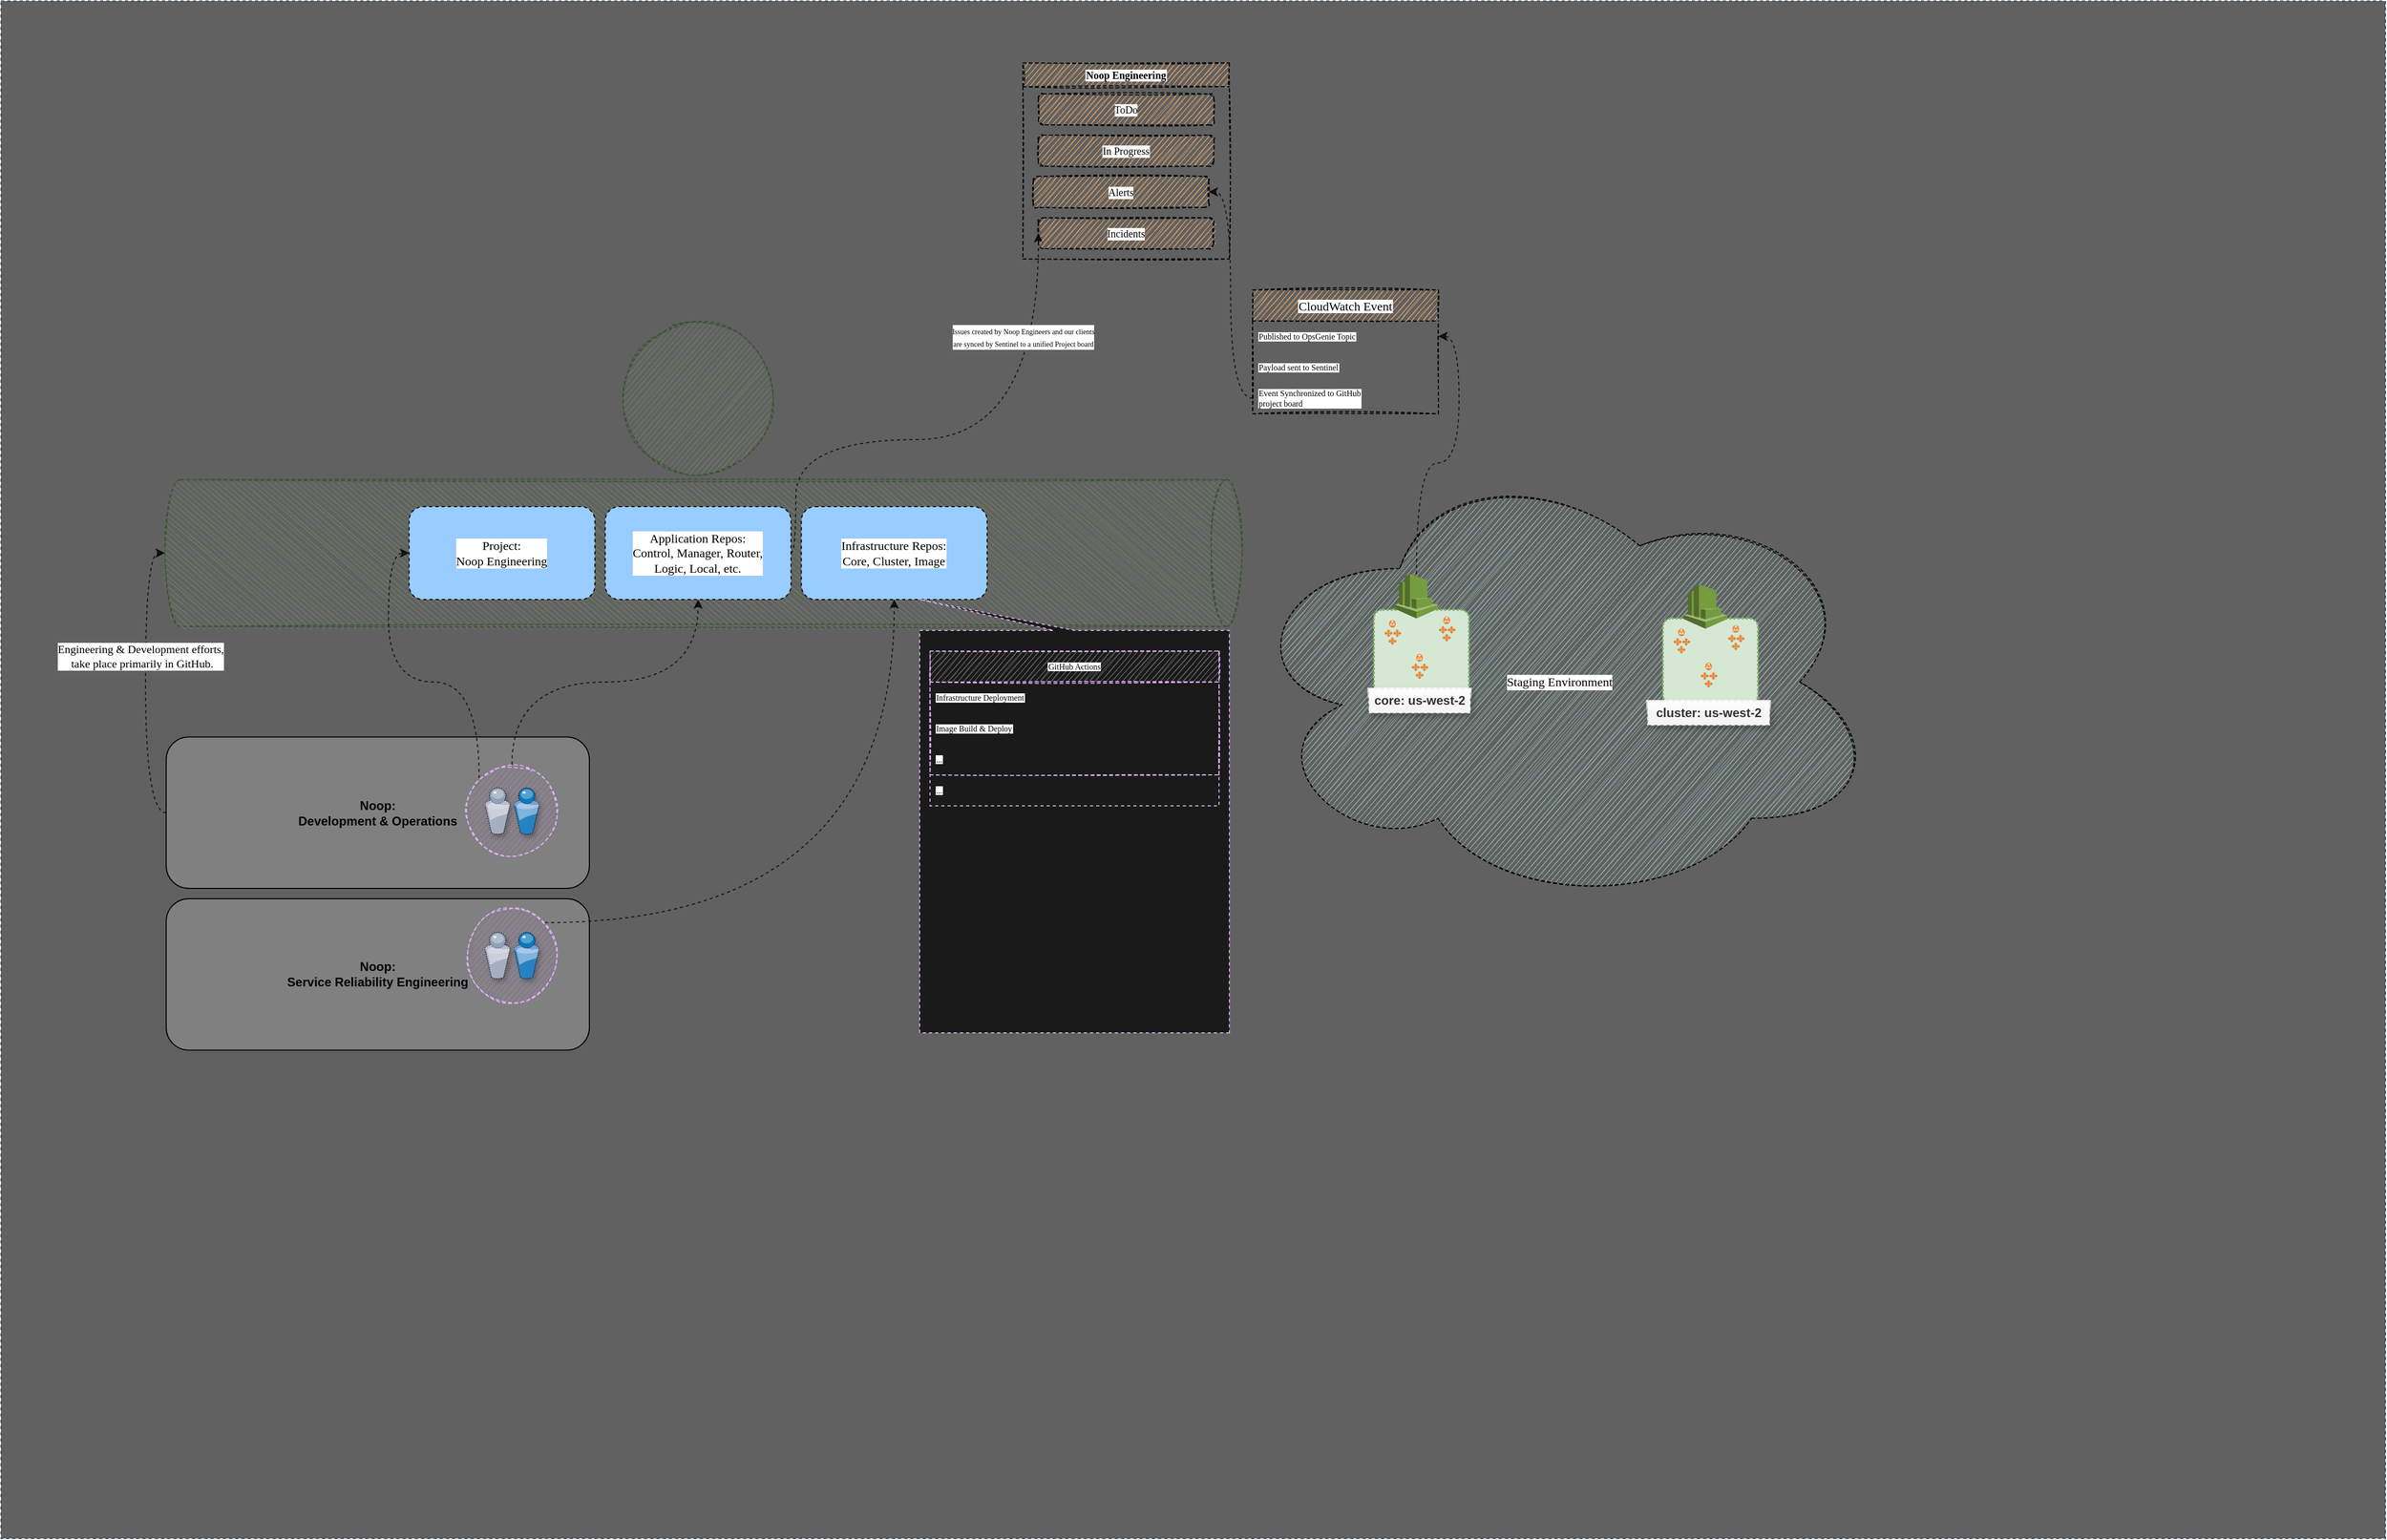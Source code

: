 <mxfile version="17.4.5" type="github">
  <diagram id="MrWLmjiOMjsbcq2BK0N4" name="Page-1">
    <mxGraphModel dx="2749" dy="1650" grid="1" gridSize="10" guides="1" tooltips="1" connect="1" arrows="1" fold="1" page="1" pageScale="1" pageWidth="1100" pageHeight="850" math="0" shadow="0">
      <root>
        <mxCell id="0" />
        <mxCell id="1" parent="0" />
        <mxCell id="ze3RAHLxQSvjNH8ZhFYn-111" value="" style="rounded=0;whiteSpace=wrap;html=1;shadow=0;glass=0;dashed=1;sketch=0;fillColor=#616161;fontColor=#ffffff;strokeColor=#314354;gradientColor=none;" vertex="1" parent="1">
          <mxGeometry x="-680" y="-300" width="2310" height="1490" as="geometry" />
        </mxCell>
        <mxCell id="ze3RAHLxQSvjNH8ZhFYn-1" value="&lt;b&gt;Noop:&lt;br&gt;Development &amp;amp; Operations&lt;/b&gt;" style="rounded=1;whiteSpace=wrap;html=1;fillColor=#808080;" vertex="1" parent="1">
          <mxGeometry x="-520" y="413.25" width="410" height="146.75" as="geometry" />
        </mxCell>
        <mxCell id="ze3RAHLxQSvjNH8ZhFYn-112" style="rounded=0;orthogonalLoop=1;jettySize=auto;html=1;elbow=vertical;edgeStyle=orthogonalEdgeStyle;curved=1;dashed=1;strokeWidth=1;opacity=80;exitX=0;exitY=0.5;exitDx=0;exitDy=0;entryX=0.5;entryY=1;entryDx=0;entryDy=0;entryPerimeter=0;" edge="1" parent="1" source="ze3RAHLxQSvjNH8ZhFYn-1" target="ze3RAHLxQSvjNH8ZhFYn-109">
          <mxGeometry relative="1" as="geometry" />
        </mxCell>
        <mxCell id="ze3RAHLxQSvjNH8ZhFYn-113" value="&lt;font face=&quot;Comic Sans MS&quot;&gt;Engineering &amp;amp; Development efforts,&lt;br&gt;&amp;nbsp;take place primarily in GitHub.&lt;/font&gt;" style="edgeLabel;html=1;align=center;verticalAlign=middle;resizable=0;points=[];" vertex="1" connectable="0" parent="ze3RAHLxQSvjNH8ZhFYn-112">
          <mxGeometry x="0.186" y="5" relative="1" as="geometry">
            <mxPoint as="offset" />
          </mxGeometry>
        </mxCell>
        <mxCell id="ze3RAHLxQSvjNH8ZhFYn-109" value="" style="shape=cylinder3;whiteSpace=wrap;html=1;boundedLbl=1;backgroundOutline=1;size=15;rounded=0;shadow=0;glass=1;dashed=1;sketch=1;rotation=90;fillColor=#6d8764;strokeColor=#3A5431;fontColor=#ffffff;" vertex="1" parent="1">
          <mxGeometry x="-70.54" y="-286.87" width="142.33" height="1043.75" as="geometry" />
        </mxCell>
        <mxCell id="ze3RAHLxQSvjNH8ZhFYn-115" value="" style="group" vertex="1" connectable="0" parent="1">
          <mxGeometry x="-80" y="10" width="150.66" height="150" as="geometry" />
        </mxCell>
        <mxCell id="ze3RAHLxQSvjNH8ZhFYn-106" value="" style="ellipse;whiteSpace=wrap;html=1;aspect=fixed;rounded=0;shadow=0;glass=1;dashed=1;sketch=1;fillColor=#6d8764;strokeColor=#3A5431;fontColor=#ffffff;" vertex="1" parent="ze3RAHLxQSvjNH8ZhFYn-115">
          <mxGeometry width="150" height="150" as="geometry" />
        </mxCell>
        <mxCell id="ze3RAHLxQSvjNH8ZhFYn-105" value="" style="shape=image;html=1;verticalAlign=top;verticalLabelPosition=bottom;labelBackgroundColor=#ffffff;imageAspect=0;aspect=fixed;image=https://cdn2.iconfinder.com/data/icons/social-hand-drawn-icons/64/social_39-128.png;rounded=0;shadow=1;glass=1;dashed=1;sketch=0;" vertex="1" parent="ze3RAHLxQSvjNH8ZhFYn-115">
          <mxGeometry x="37.069" y="36.903" width="76.19" height="76.19" as="geometry" />
        </mxCell>
        <mxCell id="ze3RAHLxQSvjNH8ZhFYn-116" value="Project:&lt;br&gt;Noop Engineering" style="rounded=1;whiteSpace=wrap;html=1;shadow=0;glass=0;dashed=1;labelBackgroundColor=#FFFFFF;sketch=0;fontFamily=Comic Sans MS;fillColor=#99CCFF;gradientColor=none;" vertex="1" parent="1">
          <mxGeometry x="-284.67" y="190" width="180" height="90" as="geometry" />
        </mxCell>
        <mxCell id="ze3RAHLxQSvjNH8ZhFYn-119" value="Staging Environment" style="ellipse;shape=cloud;whiteSpace=wrap;html=1;rounded=0;shadow=0;glass=0;dashed=1;labelBackgroundColor=#FFFFFF;sketch=1;fontFamily=Comic Sans MS;fillColor=#9AC7BF;gradientColor=none;" vertex="1" parent="1">
          <mxGeometry x="520" y="140" width="620" height="440" as="geometry" />
        </mxCell>
        <mxCell id="ze3RAHLxQSvjNH8ZhFYn-163" style="edgeStyle=orthogonalEdgeStyle;curved=1;rounded=0;orthogonalLoop=1;jettySize=auto;html=1;entryX=0;entryY=0.5;entryDx=0;entryDy=0;dashed=1;fontFamily=Comic Sans MS;fontSize=10;fontColor=#000000;strokeWidth=1;opacity=80;elbow=vertical;" edge="1" parent="1" source="ze3RAHLxQSvjNH8ZhFYn-117" target="ze3RAHLxQSvjNH8ZhFYn-151">
          <mxGeometry relative="1" as="geometry">
            <Array as="points">
              <mxPoint x="90" y="235" />
              <mxPoint x="90" y="125" />
            </Array>
          </mxGeometry>
        </mxCell>
        <mxCell id="ze3RAHLxQSvjNH8ZhFYn-164" value="&lt;font style=&quot;font-size: 7px&quot;&gt;Issues created by Noop Engineers and our clients&lt;br&gt;are synced by Sentinel to a unified Project board&lt;/font&gt;" style="edgeLabel;html=1;align=center;verticalAlign=middle;resizable=0;points=[];fontSize=10;fontFamily=Comic Sans MS;fontColor=#000000;" vertex="1" connectable="0" parent="ze3RAHLxQSvjNH8ZhFYn-163">
          <mxGeometry x="0.214" y="-4" relative="1" as="geometry">
            <mxPoint x="1" y="-104" as="offset" />
          </mxGeometry>
        </mxCell>
        <mxCell id="ze3RAHLxQSvjNH8ZhFYn-117" value="Application Repos:&lt;br&gt;Control, Manager, Router,&lt;br&gt;Logic, Local, etc." style="rounded=1;whiteSpace=wrap;html=1;shadow=0;glass=0;dashed=1;labelBackgroundColor=#FFFFFF;sketch=0;fontFamily=Comic Sans MS;fillColor=#99CCFF;gradientColor=none;" vertex="1" parent="1">
          <mxGeometry x="-94.67" y="190" width="180" height="90" as="geometry" />
        </mxCell>
        <mxCell id="ze3RAHLxQSvjNH8ZhFYn-118" value="Infrastructure Repos:&lt;br&gt;Core, Cluster, Image" style="rounded=1;whiteSpace=wrap;html=1;shadow=0;glass=0;dashed=1;labelBackgroundColor=#FFFFFF;sketch=0;fontFamily=Comic Sans MS;fillColor=#99CCFF;gradientColor=none;" vertex="1" parent="1">
          <mxGeometry x="95.33" y="190" width="180" height="90" as="geometry" />
        </mxCell>
        <mxCell id="ze3RAHLxQSvjNH8ZhFYn-29" value="" style="group" vertex="1" connectable="0" parent="1">
          <mxGeometry x="650" y="290" width="106.842" height="123.25" as="geometry" />
        </mxCell>
        <mxCell id="ze3RAHLxQSvjNH8ZhFYn-25" value="" style="rounded=1;arcSize=10;dashed=1;fillColor=#d5e8d4;dashPattern=1 1;strokeWidth=2;strokeColor=#82b366;" vertex="1" parent="ze3RAHLxQSvjNH8ZhFYn-29">
          <mxGeometry width="92.105" height="82.592" as="geometry" />
        </mxCell>
        <mxCell id="ze3RAHLxQSvjNH8ZhFYn-11" value="" style="group" vertex="1" connectable="0" parent="ze3RAHLxQSvjNH8ZhFYn-29">
          <mxGeometry x="10.526" y="9.906" width="15.789" height="24.105" as="geometry" />
        </mxCell>
        <mxCell id="ze3RAHLxQSvjNH8ZhFYn-12" value="" style="outlineConnect=0;dashed=0;verticalLabelPosition=bottom;verticalAlign=top;align=center;html=1;shape=mxgraph.aws3.auto_scaling;fillColor=#F58534;gradientColor=none;" vertex="1" parent="ze3RAHLxQSvjNH8ZhFYn-11">
          <mxGeometry y="8.928" width="7.406" height="7.589" as="geometry" />
        </mxCell>
        <mxCell id="ze3RAHLxQSvjNH8ZhFYn-14" value="" style="outlineConnect=0;dashed=0;verticalLabelPosition=bottom;verticalAlign=top;align=center;html=1;shape=mxgraph.aws3.auto_scaling;fillColor=#F58534;gradientColor=none;" vertex="1" parent="ze3RAHLxQSvjNH8ZhFYn-11">
          <mxGeometry x="8.384" y="8.928" width="7.406" height="7.589" as="geometry" />
        </mxCell>
        <mxCell id="ze3RAHLxQSvjNH8ZhFYn-15" value="" style="outlineConnect=0;dashed=0;verticalLabelPosition=bottom;verticalAlign=top;align=center;html=1;shape=mxgraph.aws3.auto_scaling;fillColor=#F58534;gradientColor=none;" vertex="1" parent="ze3RAHLxQSvjNH8ZhFYn-11">
          <mxGeometry x="3.726" y="16.516" width="7.406" height="7.589" as="geometry" />
        </mxCell>
        <mxCell id="ze3RAHLxQSvjNH8ZhFYn-13" value="" style="outlineConnect=0;dashed=0;verticalLabelPosition=bottom;verticalAlign=top;align=center;html=1;shape=mxgraph.aws3.application_load_balancer;fillColor=#F58534;gradientColor=none;" vertex="1" parent="ze3RAHLxQSvjNH8ZhFYn-11">
          <mxGeometry x="4.215" width="6.428" height="7.142" as="geometry" />
        </mxCell>
        <mxCell id="ze3RAHLxQSvjNH8ZhFYn-10" value="" style="group" vertex="1" connectable="0" parent="ze3RAHLxQSvjNH8ZhFYn-29">
          <mxGeometry x="36.842" y="42.927" width="70" height="80.323" as="geometry" />
        </mxCell>
        <mxCell id="ze3RAHLxQSvjNH8ZhFYn-6" value="" style="outlineConnect=0;dashed=0;verticalLabelPosition=bottom;verticalAlign=top;align=center;html=1;shape=mxgraph.aws3.auto_scaling;fillColor=#F58534;gradientColor=none;" vertex="1" parent="ze3RAHLxQSvjNH8ZhFYn-10">
          <mxGeometry y="8.928" width="7.406" height="7.589" as="geometry" />
        </mxCell>
        <mxCell id="ze3RAHLxQSvjNH8ZhFYn-8" value="" style="outlineConnect=0;dashed=0;verticalLabelPosition=bottom;verticalAlign=top;align=center;html=1;shape=mxgraph.aws3.auto_scaling;fillColor=#F58534;gradientColor=none;" vertex="1" parent="ze3RAHLxQSvjNH8ZhFYn-10">
          <mxGeometry x="8.384" y="8.928" width="7.406" height="7.589" as="geometry" />
        </mxCell>
        <mxCell id="ze3RAHLxQSvjNH8ZhFYn-9" value="" style="outlineConnect=0;dashed=0;verticalLabelPosition=bottom;verticalAlign=top;align=center;html=1;shape=mxgraph.aws3.auto_scaling;fillColor=#F58534;gradientColor=none;" vertex="1" parent="ze3RAHLxQSvjNH8ZhFYn-10">
          <mxGeometry x="3.726" y="16.516" width="7.406" height="7.589" as="geometry" />
        </mxCell>
        <mxCell id="ze3RAHLxQSvjNH8ZhFYn-28" value="&lt;b&gt;core: us-west-2&lt;/b&gt;" style="text;html=1;strokeColor=#666666;fillColor=#f5f5f5;align=center;verticalAlign=middle;whiteSpace=wrap;rounded=0;fontColor=#333333;dashed=1;shadow=1;sketch=0;glass=1;" vertex="1" parent="ze3RAHLxQSvjNH8ZhFYn-10">
          <mxGeometry x="-42.06" y="33.6" width="98.98" height="23.8" as="geometry" />
        </mxCell>
        <mxCell id="ze3RAHLxQSvjNH8ZhFYn-7" value="" style="outlineConnect=0;dashed=0;verticalLabelPosition=bottom;verticalAlign=top;align=center;html=1;shape=mxgraph.aws3.application_load_balancer;fillColor=#F58534;gradientColor=none;" vertex="1" parent="ze3RAHLxQSvjNH8ZhFYn-10">
          <mxGeometry x="4.215" width="6.428" height="7.142" as="geometry" />
        </mxCell>
        <mxCell id="ze3RAHLxQSvjNH8ZhFYn-16" value="" style="group" vertex="1" connectable="0" parent="ze3RAHLxQSvjNH8ZhFYn-29">
          <mxGeometry x="63.158" y="6.604" width="15.789" height="24.105" as="geometry" />
        </mxCell>
        <mxCell id="ze3RAHLxQSvjNH8ZhFYn-17" value="" style="outlineConnect=0;dashed=0;verticalLabelPosition=bottom;verticalAlign=top;align=center;html=1;shape=mxgraph.aws3.auto_scaling;fillColor=#F58534;gradientColor=none;" vertex="1" parent="ze3RAHLxQSvjNH8ZhFYn-16">
          <mxGeometry y="8.928" width="7.406" height="7.589" as="geometry" />
        </mxCell>
        <mxCell id="ze3RAHLxQSvjNH8ZhFYn-19" value="" style="outlineConnect=0;dashed=0;verticalLabelPosition=bottom;verticalAlign=top;align=center;html=1;shape=mxgraph.aws3.auto_scaling;fillColor=#F58534;gradientColor=none;" vertex="1" parent="ze3RAHLxQSvjNH8ZhFYn-16">
          <mxGeometry x="8.384" y="8.928" width="7.406" height="7.589" as="geometry" />
        </mxCell>
        <mxCell id="ze3RAHLxQSvjNH8ZhFYn-20" value="" style="outlineConnect=0;dashed=0;verticalLabelPosition=bottom;verticalAlign=top;align=center;html=1;shape=mxgraph.aws3.auto_scaling;fillColor=#F58534;gradientColor=none;" vertex="1" parent="ze3RAHLxQSvjNH8ZhFYn-16">
          <mxGeometry x="3.726" y="16.516" width="7.406" height="7.589" as="geometry" />
        </mxCell>
        <mxCell id="ze3RAHLxQSvjNH8ZhFYn-18" value="" style="outlineConnect=0;dashed=0;verticalLabelPosition=bottom;verticalAlign=top;align=center;html=1;shape=mxgraph.aws3.application_load_balancer;fillColor=#F58534;gradientColor=none;" vertex="1" parent="ze3RAHLxQSvjNH8ZhFYn-16">
          <mxGeometry x="4.215" width="6.428" height="7.142" as="geometry" />
        </mxCell>
        <mxCell id="ze3RAHLxQSvjNH8ZhFYn-120" value="" style="group" vertex="1" connectable="0" parent="1">
          <mxGeometry x="930" y="298.38" width="126.842" height="123.25" as="geometry" />
        </mxCell>
        <mxCell id="ze3RAHLxQSvjNH8ZhFYn-121" value="" style="rounded=1;arcSize=10;dashed=1;fillColor=#d5e8d4;dashPattern=1 1;strokeWidth=2;strokeColor=#82b366;" vertex="1" parent="ze3RAHLxQSvjNH8ZhFYn-120">
          <mxGeometry width="92.105" height="82.592" as="geometry" />
        </mxCell>
        <mxCell id="ze3RAHLxQSvjNH8ZhFYn-122" value="" style="group" vertex="1" connectable="0" parent="ze3RAHLxQSvjNH8ZhFYn-120">
          <mxGeometry x="10.526" y="9.906" width="15.789" height="24.105" as="geometry" />
        </mxCell>
        <mxCell id="ze3RAHLxQSvjNH8ZhFYn-123" value="" style="outlineConnect=0;dashed=0;verticalLabelPosition=bottom;verticalAlign=top;align=center;html=1;shape=mxgraph.aws3.auto_scaling;fillColor=#F58534;gradientColor=none;" vertex="1" parent="ze3RAHLxQSvjNH8ZhFYn-122">
          <mxGeometry y="8.928" width="7.406" height="7.589" as="geometry" />
        </mxCell>
        <mxCell id="ze3RAHLxQSvjNH8ZhFYn-124" value="" style="outlineConnect=0;dashed=0;verticalLabelPosition=bottom;verticalAlign=top;align=center;html=1;shape=mxgraph.aws3.auto_scaling;fillColor=#F58534;gradientColor=none;" vertex="1" parent="ze3RAHLxQSvjNH8ZhFYn-122">
          <mxGeometry x="8.384" y="8.928" width="7.406" height="7.589" as="geometry" />
        </mxCell>
        <mxCell id="ze3RAHLxQSvjNH8ZhFYn-125" value="" style="outlineConnect=0;dashed=0;verticalLabelPosition=bottom;verticalAlign=top;align=center;html=1;shape=mxgraph.aws3.auto_scaling;fillColor=#F58534;gradientColor=none;" vertex="1" parent="ze3RAHLxQSvjNH8ZhFYn-122">
          <mxGeometry x="3.726" y="16.516" width="7.406" height="7.589" as="geometry" />
        </mxCell>
        <mxCell id="ze3RAHLxQSvjNH8ZhFYn-126" value="" style="outlineConnect=0;dashed=0;verticalLabelPosition=bottom;verticalAlign=top;align=center;html=1;shape=mxgraph.aws3.application_load_balancer;fillColor=#F58534;gradientColor=none;" vertex="1" parent="ze3RAHLxQSvjNH8ZhFYn-122">
          <mxGeometry x="4.215" width="6.428" height="7.142" as="geometry" />
        </mxCell>
        <mxCell id="ze3RAHLxQSvjNH8ZhFYn-127" value="" style="group" vertex="1" connectable="0" parent="ze3RAHLxQSvjNH8ZhFYn-120">
          <mxGeometry x="36.842" y="42.927" width="90" height="80.323" as="geometry" />
        </mxCell>
        <mxCell id="ze3RAHLxQSvjNH8ZhFYn-128" value="" style="outlineConnect=0;dashed=0;verticalLabelPosition=bottom;verticalAlign=top;align=center;html=1;shape=mxgraph.aws3.auto_scaling;fillColor=#F58534;gradientColor=none;" vertex="1" parent="ze3RAHLxQSvjNH8ZhFYn-127">
          <mxGeometry y="8.928" width="7.406" height="7.589" as="geometry" />
        </mxCell>
        <mxCell id="ze3RAHLxQSvjNH8ZhFYn-129" value="" style="outlineConnect=0;dashed=0;verticalLabelPosition=bottom;verticalAlign=top;align=center;html=1;shape=mxgraph.aws3.auto_scaling;fillColor=#F58534;gradientColor=none;" vertex="1" parent="ze3RAHLxQSvjNH8ZhFYn-127">
          <mxGeometry x="8.384" y="8.928" width="7.406" height="7.589" as="geometry" />
        </mxCell>
        <mxCell id="ze3RAHLxQSvjNH8ZhFYn-130" value="" style="outlineConnect=0;dashed=0;verticalLabelPosition=bottom;verticalAlign=top;align=center;html=1;shape=mxgraph.aws3.auto_scaling;fillColor=#F58534;gradientColor=none;" vertex="1" parent="ze3RAHLxQSvjNH8ZhFYn-127">
          <mxGeometry x="3.726" y="16.516" width="7.406" height="7.589" as="geometry" />
        </mxCell>
        <mxCell id="ze3RAHLxQSvjNH8ZhFYn-131" value="&lt;b&gt;cluster: us-west-2&lt;/b&gt;" style="text;html=1;strokeColor=#666666;fillColor=#f5f5f5;align=center;verticalAlign=middle;whiteSpace=wrap;rounded=0;fontColor=#333333;dashed=1;shadow=1;sketch=0;glass=1;" vertex="1" parent="ze3RAHLxQSvjNH8ZhFYn-127">
          <mxGeometry x="-52.06" y="37.07" width="118.98" height="23.8" as="geometry" />
        </mxCell>
        <mxCell id="ze3RAHLxQSvjNH8ZhFYn-132" value="" style="outlineConnect=0;dashed=0;verticalLabelPosition=bottom;verticalAlign=top;align=center;html=1;shape=mxgraph.aws3.application_load_balancer;fillColor=#F58534;gradientColor=none;" vertex="1" parent="ze3RAHLxQSvjNH8ZhFYn-127">
          <mxGeometry x="4.215" width="6.428" height="7.142" as="geometry" />
        </mxCell>
        <mxCell id="ze3RAHLxQSvjNH8ZhFYn-133" value="" style="group" vertex="1" connectable="0" parent="ze3RAHLxQSvjNH8ZhFYn-120">
          <mxGeometry x="63.158" y="6.604" width="15.789" height="24.105" as="geometry" />
        </mxCell>
        <mxCell id="ze3RAHLxQSvjNH8ZhFYn-134" value="" style="outlineConnect=0;dashed=0;verticalLabelPosition=bottom;verticalAlign=top;align=center;html=1;shape=mxgraph.aws3.auto_scaling;fillColor=#F58534;gradientColor=none;" vertex="1" parent="ze3RAHLxQSvjNH8ZhFYn-133">
          <mxGeometry y="8.928" width="7.406" height="7.589" as="geometry" />
        </mxCell>
        <mxCell id="ze3RAHLxQSvjNH8ZhFYn-135" value="" style="outlineConnect=0;dashed=0;verticalLabelPosition=bottom;verticalAlign=top;align=center;html=1;shape=mxgraph.aws3.auto_scaling;fillColor=#F58534;gradientColor=none;" vertex="1" parent="ze3RAHLxQSvjNH8ZhFYn-133">
          <mxGeometry x="8.384" y="8.928" width="7.406" height="7.589" as="geometry" />
        </mxCell>
        <mxCell id="ze3RAHLxQSvjNH8ZhFYn-136" value="" style="outlineConnect=0;dashed=0;verticalLabelPosition=bottom;verticalAlign=top;align=center;html=1;shape=mxgraph.aws3.auto_scaling;fillColor=#F58534;gradientColor=none;" vertex="1" parent="ze3RAHLxQSvjNH8ZhFYn-133">
          <mxGeometry x="3.726" y="16.516" width="7.406" height="7.589" as="geometry" />
        </mxCell>
        <mxCell id="ze3RAHLxQSvjNH8ZhFYn-137" value="" style="outlineConnect=0;dashed=0;verticalLabelPosition=bottom;verticalAlign=top;align=center;html=1;shape=mxgraph.aws3.application_load_balancer;fillColor=#F58534;gradientColor=none;" vertex="1" parent="ze3RAHLxQSvjNH8ZhFYn-133">
          <mxGeometry x="4.215" width="6.428" height="7.142" as="geometry" />
        </mxCell>
        <mxCell id="ze3RAHLxQSvjNH8ZhFYn-141" style="edgeStyle=orthogonalEdgeStyle;curved=1;rounded=0;orthogonalLoop=1;jettySize=auto;html=1;entryX=1;entryY=0.5;entryDx=0;entryDy=0;dashed=1;fontFamily=Comic Sans MS;fontColor=#000000;strokeWidth=1;opacity=80;elbow=vertical;" edge="1" parent="1" source="ze3RAHLxQSvjNH8ZhFYn-138" target="ze3RAHLxQSvjNH8ZhFYn-143">
          <mxGeometry relative="1" as="geometry" />
        </mxCell>
        <mxCell id="ze3RAHLxQSvjNH8ZhFYn-138" value="" style="outlineConnect=0;dashed=0;verticalLabelPosition=bottom;verticalAlign=top;align=center;html=1;shape=mxgraph.aws3.cloudwatch;fillColor=#759C3E;gradientColor=none;rounded=0;shadow=0;glass=0;labelBackgroundColor=#FFFFFF;sketch=0;fontFamily=Comic Sans MS;fontColor=#000000;" vertex="1" parent="1">
          <mxGeometry x="670" y="255.38" width="42.5" height="43" as="geometry" />
        </mxCell>
        <mxCell id="ze3RAHLxQSvjNH8ZhFYn-139" value="" style="outlineConnect=0;dashed=0;verticalLabelPosition=bottom;verticalAlign=top;align=center;html=1;shape=mxgraph.aws3.cloudwatch;fillColor=#759C3E;gradientColor=none;rounded=0;shadow=0;glass=0;labelBackgroundColor=#FFFFFF;sketch=0;fontFamily=Comic Sans MS;fontColor=#000000;" vertex="1" parent="1">
          <mxGeometry x="950" y="265.38" width="42.5" height="43" as="geometry" />
        </mxCell>
        <mxCell id="ze3RAHLxQSvjNH8ZhFYn-142" value="CloudWatch Event" style="swimlane;fontStyle=0;childLayout=stackLayout;horizontal=1;startSize=30;horizontalStack=0;resizeParent=1;resizeParentMax=0;resizeLast=0;collapsible=1;marginBottom=0;rounded=0;shadow=0;glass=0;dashed=1;labelBackgroundColor=#FFFFFF;sketch=1;fontFamily=Comic Sans MS;fontColor=#000000;fillColor=#FFB366;gradientColor=none;" vertex="1" parent="1">
          <mxGeometry x="532.5" y="-20" width="180" height="120" as="geometry" />
        </mxCell>
        <mxCell id="ze3RAHLxQSvjNH8ZhFYn-143" value="Published to OpsGenie Topic" style="text;strokeColor=none;fillColor=none;align=left;verticalAlign=middle;spacingLeft=4;spacingRight=4;overflow=hidden;points=[[0,0.5],[1,0.5]];portConstraint=eastwest;rotatable=0;rounded=0;shadow=0;glass=0;dashed=1;labelBackgroundColor=#FFFFFF;sketch=0;fontFamily=Comic Sans MS;fontColor=#000000;fontSize=8;" vertex="1" parent="ze3RAHLxQSvjNH8ZhFYn-142">
          <mxGeometry y="30" width="180" height="30" as="geometry" />
        </mxCell>
        <mxCell id="ze3RAHLxQSvjNH8ZhFYn-144" value="Payload sent to Sentinel" style="text;strokeColor=none;fillColor=none;align=left;verticalAlign=middle;spacingLeft=4;spacingRight=4;overflow=hidden;points=[[0,0.5],[1,0.5]];portConstraint=eastwest;rotatable=0;rounded=0;shadow=0;glass=0;dashed=1;labelBackgroundColor=#FFFFFF;sketch=0;fontFamily=Comic Sans MS;fontColor=#000000;fontSize=8;" vertex="1" parent="ze3RAHLxQSvjNH8ZhFYn-142">
          <mxGeometry y="60" width="180" height="30" as="geometry" />
        </mxCell>
        <mxCell id="ze3RAHLxQSvjNH8ZhFYn-145" value="Event Synchronized to GitHub&#xa;project board" style="text;strokeColor=none;fillColor=none;align=left;verticalAlign=middle;spacingLeft=4;spacingRight=4;overflow=hidden;points=[[0,0.5],[1,0.5]];portConstraint=eastwest;rotatable=0;rounded=0;shadow=0;glass=0;dashed=1;labelBackgroundColor=#FFFFFF;sketch=0;fontFamily=Comic Sans MS;fontColor=#000000;fontSize=8;" vertex="1" parent="ze3RAHLxQSvjNH8ZhFYn-142">
          <mxGeometry y="90" width="180" height="30" as="geometry" />
        </mxCell>
        <mxCell id="ze3RAHLxQSvjNH8ZhFYn-147" value="Noop Engineering" style="swimlane;rounded=0;shadow=0;glass=0;dashed=1;labelBackgroundColor=#FFFFFF;sketch=1;fontFamily=Comic Sans MS;fontSize=10;fontColor=#000000;fillColor=#FFB366;gradientColor=none;" vertex="1" parent="1">
          <mxGeometry x="310" y="-240" width="200" height="190" as="geometry" />
        </mxCell>
        <mxCell id="ze3RAHLxQSvjNH8ZhFYn-150" value="Alerts" style="rounded=1;whiteSpace=wrap;html=1;shadow=0;glass=0;dashed=1;labelBackgroundColor=#FFFFFF;sketch=1;fontFamily=Comic Sans MS;fontSize=10;fontColor=#000000;fillColor=#FFB366;gradientColor=none;" vertex="1" parent="ze3RAHLxQSvjNH8ZhFYn-147">
          <mxGeometry x="10" y="110" width="170" height="30" as="geometry" />
        </mxCell>
        <mxCell id="ze3RAHLxQSvjNH8ZhFYn-148" value="ToDo" style="rounded=1;whiteSpace=wrap;html=1;shadow=0;glass=0;dashed=1;labelBackgroundColor=#FFFFFF;sketch=1;fontFamily=Comic Sans MS;fontSize=10;fontColor=#000000;fillColor=#FFB366;gradientColor=none;" vertex="1" parent="1">
          <mxGeometry x="325" y="-210" width="170" height="30" as="geometry" />
        </mxCell>
        <mxCell id="ze3RAHLxQSvjNH8ZhFYn-149" value="In Progress" style="rounded=1;whiteSpace=wrap;html=1;shadow=0;glass=0;dashed=1;labelBackgroundColor=#FFFFFF;sketch=1;fontFamily=Comic Sans MS;fontSize=10;fontColor=#000000;fillColor=#FFB366;gradientColor=none;" vertex="1" parent="1">
          <mxGeometry x="325" y="-170" width="170" height="30" as="geometry" />
        </mxCell>
        <mxCell id="ze3RAHLxQSvjNH8ZhFYn-151" value="Incidents" style="rounded=1;whiteSpace=wrap;html=1;shadow=0;glass=0;dashed=1;labelBackgroundColor=#FFFFFF;sketch=1;fontFamily=Comic Sans MS;fontSize=10;fontColor=#000000;fillColor=#FFB366;gradientColor=none;" vertex="1" parent="1">
          <mxGeometry x="325" y="-90" width="170" height="30" as="geometry" />
        </mxCell>
        <mxCell id="ze3RAHLxQSvjNH8ZhFYn-152" style="edgeStyle=orthogonalEdgeStyle;curved=1;rounded=0;orthogonalLoop=1;jettySize=auto;html=1;exitX=0;exitY=0.5;exitDx=0;exitDy=0;entryX=1;entryY=0.5;entryDx=0;entryDy=0;dashed=1;fontFamily=Comic Sans MS;fontSize=10;fontColor=#000000;strokeWidth=1;opacity=80;elbow=vertical;" edge="1" parent="1" source="ze3RAHLxQSvjNH8ZhFYn-145" target="ze3RAHLxQSvjNH8ZhFYn-150">
          <mxGeometry relative="1" as="geometry" />
        </mxCell>
        <mxCell id="ze3RAHLxQSvjNH8ZhFYn-154" value="" style="group;sketch=0;" vertex="1" connectable="0" parent="1">
          <mxGeometry x="-230" y="440" width="90" height="90" as="geometry" />
        </mxCell>
        <mxCell id="ze3RAHLxQSvjNH8ZhFYn-153" value="" style="ellipse;whiteSpace=wrap;html=1;aspect=fixed;rounded=0;shadow=0;glass=0;dashed=1;labelBackgroundColor=#FFFFFF;sketch=1;fontFamily=Comic Sans MS;fontSize=10;fontColor=#000000;fillColor=#A680B8;gradientColor=none;strokeColor=#E1AEFA;" vertex="1" parent="ze3RAHLxQSvjNH8ZhFYn-154">
          <mxGeometry width="90" height="90" as="geometry" />
        </mxCell>
        <mxCell id="ze3RAHLxQSvjNH8ZhFYn-108" value="" style="verticalLabelPosition=bottom;sketch=0;aspect=fixed;html=1;verticalAlign=top;strokeColor=none;align=center;outlineConnect=0;shape=mxgraph.citrix.users;rounded=0;shadow=1;glass=1;dashed=1;" vertex="1" parent="ze3RAHLxQSvjNH8ZhFYn-154">
          <mxGeometry x="18.615" y="22.5" width="52.77" height="45" as="geometry" />
        </mxCell>
        <mxCell id="ze3RAHLxQSvjNH8ZhFYn-155" style="edgeStyle=orthogonalEdgeStyle;curved=1;rounded=0;orthogonalLoop=1;jettySize=auto;html=1;exitX=0;exitY=0;exitDx=0;exitDy=0;entryX=0;entryY=0.5;entryDx=0;entryDy=0;dashed=1;fontFamily=Comic Sans MS;fontSize=10;fontColor=#000000;strokeWidth=1;opacity=80;elbow=vertical;" edge="1" parent="1" source="ze3RAHLxQSvjNH8ZhFYn-153" target="ze3RAHLxQSvjNH8ZhFYn-116">
          <mxGeometry relative="1" as="geometry" />
        </mxCell>
        <mxCell id="ze3RAHLxQSvjNH8ZhFYn-156" style="edgeStyle=orthogonalEdgeStyle;curved=1;rounded=0;orthogonalLoop=1;jettySize=auto;html=1;exitX=0.5;exitY=0;exitDx=0;exitDy=0;entryX=0.5;entryY=1;entryDx=0;entryDy=0;dashed=1;fontFamily=Comic Sans MS;fontSize=10;fontColor=#000000;strokeWidth=1;opacity=80;elbow=vertical;" edge="1" parent="1" source="ze3RAHLxQSvjNH8ZhFYn-153" target="ze3RAHLxQSvjNH8ZhFYn-117">
          <mxGeometry relative="1" as="geometry" />
        </mxCell>
        <mxCell id="ze3RAHLxQSvjNH8ZhFYn-158" value="&lt;b&gt;Noop:&lt;br&gt;Service Reliability Engineering&lt;br&gt;&lt;/b&gt;" style="rounded=1;whiteSpace=wrap;html=1;fillColor=#808080;" vertex="1" parent="1">
          <mxGeometry x="-520" y="570" width="410" height="146.75" as="geometry" />
        </mxCell>
        <mxCell id="ze3RAHLxQSvjNH8ZhFYn-159" value="" style="group;sketch=0;" vertex="1" connectable="0" parent="1">
          <mxGeometry x="-230" y="580" width="90" height="90" as="geometry" />
        </mxCell>
        <mxCell id="ze3RAHLxQSvjNH8ZhFYn-160" value="" style="ellipse;whiteSpace=wrap;html=1;aspect=fixed;rounded=0;shadow=0;glass=0;dashed=1;labelBackgroundColor=#FFFFFF;sketch=1;fontFamily=Comic Sans MS;fontSize=10;fontColor=#000000;fillColor=#A680B8;gradientColor=none;strokeColor=#E1AEFA;" vertex="1" parent="ze3RAHLxQSvjNH8ZhFYn-159">
          <mxGeometry width="90" height="90" as="geometry" />
        </mxCell>
        <mxCell id="ze3RAHLxQSvjNH8ZhFYn-161" value="" style="verticalLabelPosition=bottom;sketch=0;aspect=fixed;html=1;verticalAlign=top;strokeColor=none;align=center;outlineConnect=0;shape=mxgraph.citrix.users;rounded=0;shadow=1;glass=1;dashed=1;" vertex="1" parent="ze3RAHLxQSvjNH8ZhFYn-159">
          <mxGeometry x="18.615" y="22.5" width="52.77" height="45" as="geometry" />
        </mxCell>
        <mxCell id="ze3RAHLxQSvjNH8ZhFYn-162" style="edgeStyle=orthogonalEdgeStyle;curved=1;rounded=0;orthogonalLoop=1;jettySize=auto;html=1;exitX=1;exitY=0;exitDx=0;exitDy=0;entryX=0.5;entryY=1;entryDx=0;entryDy=0;dashed=1;fontFamily=Comic Sans MS;fontSize=10;fontColor=#000000;strokeWidth=1;opacity=80;elbow=vertical;" edge="1" parent="1" source="ze3RAHLxQSvjNH8ZhFYn-160" target="ze3RAHLxQSvjNH8ZhFYn-118">
          <mxGeometry relative="1" as="geometry" />
        </mxCell>
        <mxCell id="ze3RAHLxQSvjNH8ZhFYn-165" value="" style="shape=callout;whiteSpace=wrap;html=1;perimeter=calloutPerimeter;rounded=0;shadow=0;glass=0;dashed=1;labelBackgroundColor=#FFFFFF;sketch=0;fontFamily=Comic Sans MS;fontSize=8;fontColor=#000000;strokeColor=#E1AEFA;fillColor=#1A1A1A;gradientColor=none;position2=1;rotation=-180;" vertex="1" parent="1">
          <mxGeometry x="210" y="280" width="300" height="420" as="geometry" />
        </mxCell>
        <mxCell id="ze3RAHLxQSvjNH8ZhFYn-171" value="" style="group;strokeColor=#E1AEFA;dashed=1;" vertex="1" connectable="0" parent="1">
          <mxGeometry x="220" y="330" width="280" height="150" as="geometry" />
        </mxCell>
        <mxCell id="ze3RAHLxQSvjNH8ZhFYn-166" value="GitHub Actions" style="swimlane;fontStyle=0;childLayout=stackLayout;horizontal=1;startSize=30;horizontalStack=0;resizeParent=1;resizeParentMax=0;resizeLast=0;collapsible=1;marginBottom=0;rounded=0;shadow=0;glass=0;dashed=1;labelBackgroundColor=#FFFFFF;sketch=1;fontFamily=Comic Sans MS;fontSize=8;fontColor=#000000;strokeColor=#E1AEFA;fillColor=#808080;gradientColor=none;" vertex="1" parent="ze3RAHLxQSvjNH8ZhFYn-171">
          <mxGeometry width="280" height="120" as="geometry" />
        </mxCell>
        <mxCell id="ze3RAHLxQSvjNH8ZhFYn-167" value="Infrastructure Deployment" style="text;strokeColor=none;fillColor=none;align=left;verticalAlign=middle;spacingLeft=4;spacingRight=4;overflow=hidden;points=[[0,0.5],[1,0.5]];portConstraint=eastwest;rotatable=0;rounded=0;shadow=0;glass=0;dashed=1;labelBackgroundColor=#FFFFFF;sketch=1;fontFamily=Comic Sans MS;fontSize=8;fontColor=#000000;" vertex="1" parent="ze3RAHLxQSvjNH8ZhFYn-166">
          <mxGeometry y="30" width="280" height="30" as="geometry" />
        </mxCell>
        <mxCell id="ze3RAHLxQSvjNH8ZhFYn-168" value="Image Build &amp; Deploy" style="text;strokeColor=none;fillColor=none;align=left;verticalAlign=middle;spacingLeft=4;spacingRight=4;overflow=hidden;points=[[0,0.5],[1,0.5]];portConstraint=eastwest;rotatable=0;rounded=0;shadow=0;glass=0;dashed=1;labelBackgroundColor=#FFFFFF;sketch=1;fontFamily=Comic Sans MS;fontSize=8;fontColor=#000000;" vertex="1" parent="ze3RAHLxQSvjNH8ZhFYn-166">
          <mxGeometry y="60" width="280" height="30" as="geometry" />
        </mxCell>
        <mxCell id="ze3RAHLxQSvjNH8ZhFYn-169" value="..." style="text;strokeColor=none;fillColor=none;align=left;verticalAlign=middle;spacingLeft=4;spacingRight=4;overflow=hidden;points=[[0,0.5],[1,0.5]];portConstraint=eastwest;rotatable=0;rounded=0;shadow=0;glass=0;dashed=1;labelBackgroundColor=#FFFFFF;sketch=1;fontFamily=Comic Sans MS;fontSize=8;fontColor=#000000;" vertex="1" parent="ze3RAHLxQSvjNH8ZhFYn-166">
          <mxGeometry y="90" width="280" height="30" as="geometry" />
        </mxCell>
        <mxCell id="ze3RAHLxQSvjNH8ZhFYn-170" value="..." style="text;strokeColor=none;fillColor=none;align=left;verticalAlign=middle;spacingLeft=4;spacingRight=4;overflow=hidden;points=[[0,0.5],[1,0.5]];portConstraint=eastwest;rotatable=0;rounded=0;shadow=0;glass=0;dashed=1;labelBackgroundColor=#FFFFFF;sketch=1;fontFamily=Comic Sans MS;fontSize=8;fontColor=#000000;" vertex="1" parent="ze3RAHLxQSvjNH8ZhFYn-171">
          <mxGeometry y="120" width="280" height="30" as="geometry" />
        </mxCell>
      </root>
    </mxGraphModel>
  </diagram>
</mxfile>
